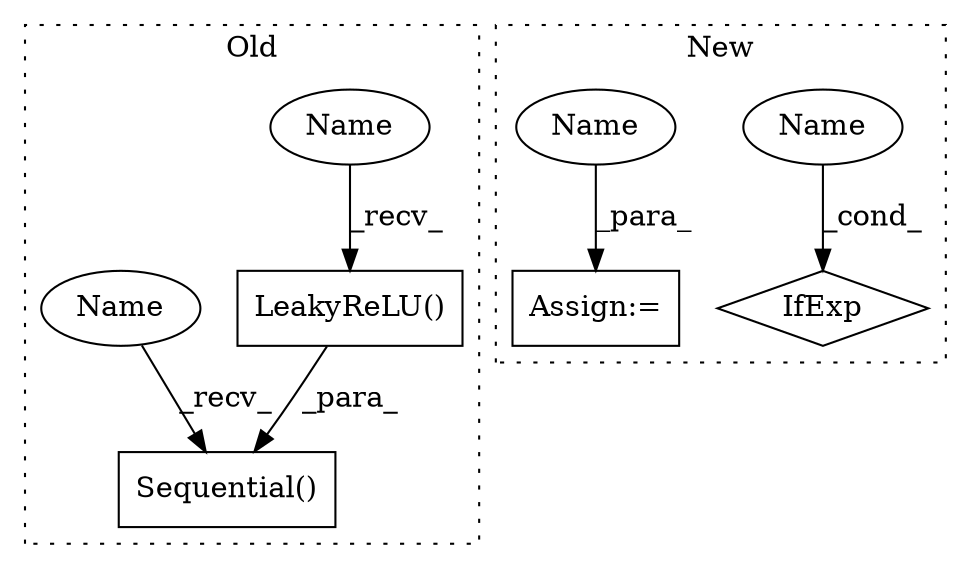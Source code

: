 digraph G {
subgraph cluster0 {
1 [label="LeakyReLU()" a="75" s="2785" l="28" shape="box"];
3 [label="Sequential()" a="75" s="2718,2853" l="27,10" shape="box"];
7 [label="Name" a="87" s="2785" l="2" shape="ellipse"];
8 [label="Name" a="87" s="2718" l="2" shape="ellipse"];
label = "Old";
style="dotted";
}
subgraph cluster1 {
2 [label="IfExp" a="51" s="3066,3073" l="4,6" shape="diamond"];
4 [label="Assign:=" a="68" s="3011" l="3" shape="box"];
5 [label="Name" a="87" s="3070" l="3" shape="ellipse"];
6 [label="Name" a="87" s="3014" l="3" shape="ellipse"];
label = "New";
style="dotted";
}
1 -> 3 [label="_para_"];
5 -> 2 [label="_cond_"];
6 -> 4 [label="_para_"];
7 -> 1 [label="_recv_"];
8 -> 3 [label="_recv_"];
}